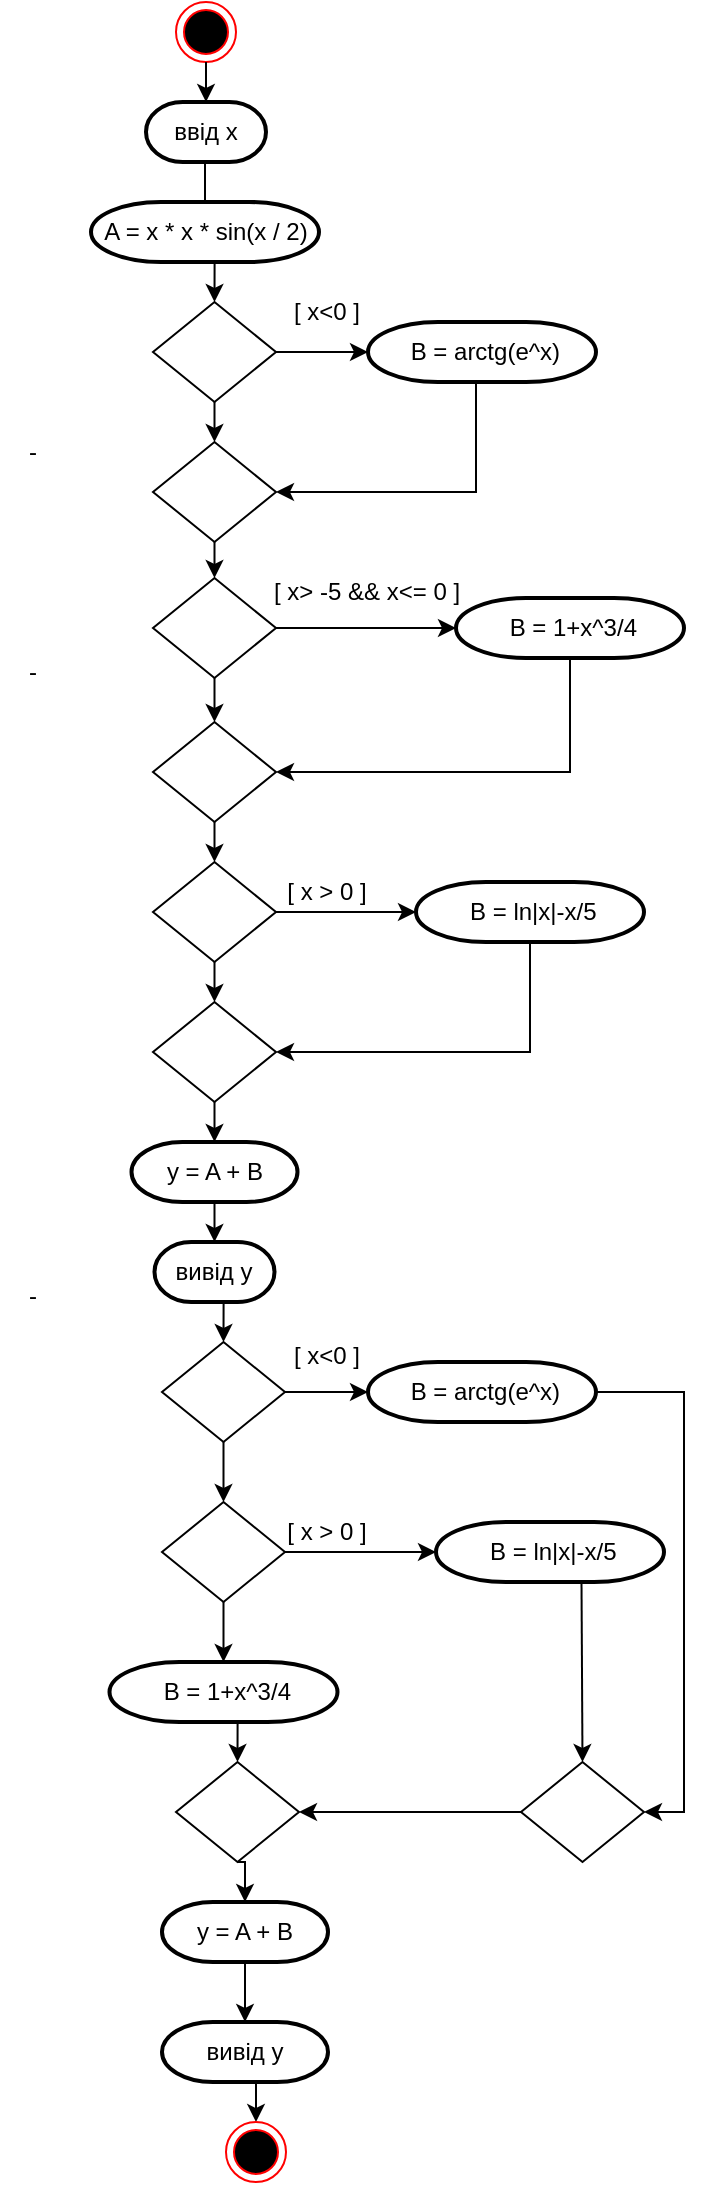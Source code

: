 <mxfile version="24.7.5">
  <diagram id="C5RBs43oDa-KdzZeNtuy" name="Page-1">
    <mxGraphModel dx="624" dy="1790" grid="1" gridSize="10" guides="1" tooltips="1" connect="1" arrows="1" fold="1" page="1" pageScale="1" pageWidth="827" pageHeight="1169" math="0" shadow="0">
      <root>
        <mxCell id="WIyWlLk6GJQsqaUBKTNV-0" />
        <mxCell id="WIyWlLk6GJQsqaUBKTNV-1" parent="WIyWlLk6GJQsqaUBKTNV-0" />
        <mxCell id="gOm9M10wizrIDPV8sYjz-1" value="" style="endArrow=none;html=1;rounded=0;" parent="WIyWlLk6GJQsqaUBKTNV-1" edge="1">
          <mxGeometry width="50" height="50" relative="1" as="geometry">
            <mxPoint x="404.5" y="-50" as="sourcePoint" />
            <mxPoint x="404.5" y="-80" as="targetPoint" />
          </mxGeometry>
        </mxCell>
        <mxCell id="O9bmTNxPJxb23fZadNko-15" style="edgeStyle=orthogonalEdgeStyle;rounded=0;orthogonalLoop=1;jettySize=auto;html=1;entryX=0.5;entryY=0;entryDx=0;entryDy=0;" edge="1" parent="WIyWlLk6GJQsqaUBKTNV-1" source="gOm9M10wizrIDPV8sYjz-5" target="O9bmTNxPJxb23fZadNko-14">
          <mxGeometry relative="1" as="geometry" />
        </mxCell>
        <mxCell id="gOm9M10wizrIDPV8sYjz-5" value="" style="rhombus;whiteSpace=wrap;html=1;" parent="WIyWlLk6GJQsqaUBKTNV-1" vertex="1">
          <mxGeometry x="378.5" width="61.5" height="50" as="geometry" />
        </mxCell>
        <mxCell id="gOm9M10wizrIDPV8sYjz-9" style="edgeStyle=orthogonalEdgeStyle;rounded=0;orthogonalLoop=1;jettySize=auto;html=1;exitX=0.5;exitY=1;exitDx=0;exitDy=0;" parent="WIyWlLk6GJQsqaUBKTNV-1" edge="1">
          <mxGeometry relative="1" as="geometry">
            <mxPoint x="550" y="130" as="sourcePoint" />
            <mxPoint x="550" y="130" as="targetPoint" />
          </mxGeometry>
        </mxCell>
        <mxCell id="gOm9M10wizrIDPV8sYjz-29" style="edgeStyle=orthogonalEdgeStyle;rounded=0;orthogonalLoop=1;jettySize=auto;html=1;exitX=0.5;exitY=1;exitDx=0;exitDy=0;" parent="WIyWlLk6GJQsqaUBKTNV-1" edge="1">
          <mxGeometry relative="1" as="geometry">
            <mxPoint x="550" y="245" as="sourcePoint" />
            <mxPoint x="550" y="245" as="targetPoint" />
          </mxGeometry>
        </mxCell>
        <mxCell id="gOm9M10wizrIDPV8sYjz-37" style="edgeStyle=orthogonalEdgeStyle;rounded=0;orthogonalLoop=1;jettySize=auto;html=1;exitX=0.5;exitY=1;exitDx=0;exitDy=0;" parent="WIyWlLk6GJQsqaUBKTNV-1" edge="1">
          <mxGeometry relative="1" as="geometry">
            <mxPoint x="550" y="245" as="sourcePoint" />
            <mxPoint x="550" y="245" as="targetPoint" />
          </mxGeometry>
        </mxCell>
        <mxCell id="gOm9M10wizrIDPV8sYjz-42" style="edgeStyle=orthogonalEdgeStyle;rounded=0;orthogonalLoop=1;jettySize=auto;html=1;exitX=0.5;exitY=1;exitDx=0;exitDy=0;" parent="WIyWlLk6GJQsqaUBKTNV-1" edge="1">
          <mxGeometry relative="1" as="geometry">
            <mxPoint x="550" y="360" as="sourcePoint" />
            <mxPoint x="550" y="360" as="targetPoint" />
          </mxGeometry>
        </mxCell>
        <mxCell id="gOm9M10wizrIDPV8sYjz-47" style="edgeStyle=orthogonalEdgeStyle;rounded=0;orthogonalLoop=1;jettySize=auto;html=1;exitX=0.5;exitY=1;exitDx=0;exitDy=0;" parent="WIyWlLk6GJQsqaUBKTNV-1" edge="1">
          <mxGeometry relative="1" as="geometry">
            <mxPoint x="549.5" y="360" as="sourcePoint" />
            <mxPoint x="549.5" y="360" as="targetPoint" />
          </mxGeometry>
        </mxCell>
        <mxCell id="gOm9M10wizrIDPV8sYjz-49" style="edgeStyle=orthogonalEdgeStyle;rounded=0;orthogonalLoop=1;jettySize=auto;html=1;exitX=0.5;exitY=1;exitDx=0;exitDy=0;" parent="WIyWlLk6GJQsqaUBKTNV-1" edge="1">
          <mxGeometry relative="1" as="geometry">
            <mxPoint x="549.5" y="360" as="sourcePoint" />
            <mxPoint x="549.5" y="360" as="targetPoint" />
          </mxGeometry>
        </mxCell>
        <mxCell id="gOm9M10wizrIDPV8sYjz-58" value="-" style="text;html=1;align=center;verticalAlign=middle;resizable=0;points=[];autosize=1;strokeColor=none;fillColor=none;" parent="WIyWlLk6GJQsqaUBKTNV-1" vertex="1">
          <mxGeometry x="302.5" y="170" width="30" height="30" as="geometry" />
        </mxCell>
        <mxCell id="gOm9M10wizrIDPV8sYjz-59" value="-" style="text;html=1;align=center;verticalAlign=middle;resizable=0;points=[];autosize=1;strokeColor=none;fillColor=none;" parent="WIyWlLk6GJQsqaUBKTNV-1" vertex="1">
          <mxGeometry x="302.5" y="60" width="30" height="30" as="geometry" />
        </mxCell>
        <mxCell id="gOm9M10wizrIDPV8sYjz-80" value="-" style="text;html=1;align=center;verticalAlign=middle;resizable=0;points=[];autosize=1;strokeColor=none;fillColor=none;" parent="WIyWlLk6GJQsqaUBKTNV-1" vertex="1">
          <mxGeometry x="302.5" y="482" width="30" height="30" as="geometry" />
        </mxCell>
        <mxCell id="O9bmTNxPJxb23fZadNko-0" value="" style="ellipse;html=1;shape=endState;fillColor=#000000;strokeColor=#ff0000;" vertex="1" parent="WIyWlLk6GJQsqaUBKTNV-1">
          <mxGeometry x="390" y="-150" width="30" height="30" as="geometry" />
        </mxCell>
        <mxCell id="O9bmTNxPJxb23fZadNko-42" style="edgeStyle=orthogonalEdgeStyle;rounded=0;orthogonalLoop=1;jettySize=auto;html=1;exitX=0.5;exitY=1;exitDx=0;exitDy=0;exitPerimeter=0;entryX=0.5;entryY=0;entryDx=0;entryDy=0;" edge="1" parent="WIyWlLk6GJQsqaUBKTNV-1" source="O9bmTNxPJxb23fZadNko-2" target="O9bmTNxPJxb23fZadNko-39">
          <mxGeometry relative="1" as="geometry" />
        </mxCell>
        <mxCell id="O9bmTNxPJxb23fZadNko-2" value="вивід y" style="strokeWidth=2;html=1;shape=mxgraph.flowchart.terminator;whiteSpace=wrap;" vertex="1" parent="WIyWlLk6GJQsqaUBKTNV-1">
          <mxGeometry x="379.25" y="470" width="60" height="30" as="geometry" />
        </mxCell>
        <mxCell id="O9bmTNxPJxb23fZadNko-6" style="edgeStyle=orthogonalEdgeStyle;rounded=0;orthogonalLoop=1;jettySize=auto;html=1;exitX=0.5;exitY=1;exitDx=0;exitDy=0;exitPerimeter=0;entryX=0.5;entryY=0;entryDx=0;entryDy=0;" edge="1" parent="WIyWlLk6GJQsqaUBKTNV-1" source="O9bmTNxPJxb23fZadNko-5" target="gOm9M10wizrIDPV8sYjz-5">
          <mxGeometry relative="1" as="geometry" />
        </mxCell>
        <mxCell id="O9bmTNxPJxb23fZadNko-5" value="A = x * x * sin(x / 2)" style="strokeWidth=2;html=1;shape=mxgraph.flowchart.terminator;whiteSpace=wrap;" vertex="1" parent="WIyWlLk6GJQsqaUBKTNV-1">
          <mxGeometry x="347.5" y="-50" width="114" height="30" as="geometry" />
        </mxCell>
        <mxCell id="O9bmTNxPJxb23fZadNko-9" value="[ x&amp;lt;0 ]" style="text;html=1;align=center;verticalAlign=middle;resizable=0;points=[];autosize=1;strokeColor=none;fillColor=none;" vertex="1" parent="WIyWlLk6GJQsqaUBKTNV-1">
          <mxGeometry x="435" y="-10" width="60" height="30" as="geometry" />
        </mxCell>
        <mxCell id="O9bmTNxPJxb23fZadNko-16" style="edgeStyle=orthogonalEdgeStyle;rounded=0;orthogonalLoop=1;jettySize=auto;html=1;entryX=1;entryY=0.5;entryDx=0;entryDy=0;" edge="1" parent="WIyWlLk6GJQsqaUBKTNV-1" source="O9bmTNxPJxb23fZadNko-12" target="O9bmTNxPJxb23fZadNko-14">
          <mxGeometry relative="1" as="geometry">
            <mxPoint x="500" y="140" as="targetPoint" />
            <Array as="points">
              <mxPoint x="540" y="95" />
            </Array>
          </mxGeometry>
        </mxCell>
        <mxCell id="O9bmTNxPJxb23fZadNko-12" value="&amp;nbsp;B = arctg(e^x)" style="strokeWidth=2;html=1;shape=mxgraph.flowchart.terminator;whiteSpace=wrap;" vertex="1" parent="WIyWlLk6GJQsqaUBKTNV-1">
          <mxGeometry x="486" y="10" width="114" height="30" as="geometry" />
        </mxCell>
        <mxCell id="O9bmTNxPJxb23fZadNko-13" style="edgeStyle=orthogonalEdgeStyle;rounded=0;orthogonalLoop=1;jettySize=auto;html=1;entryX=0;entryY=0.5;entryDx=0;entryDy=0;entryPerimeter=0;" edge="1" parent="WIyWlLk6GJQsqaUBKTNV-1" source="gOm9M10wizrIDPV8sYjz-5" target="O9bmTNxPJxb23fZadNko-12">
          <mxGeometry relative="1" as="geometry" />
        </mxCell>
        <mxCell id="O9bmTNxPJxb23fZadNko-19" style="edgeStyle=orthogonalEdgeStyle;rounded=0;orthogonalLoop=1;jettySize=auto;html=1;exitX=0.5;exitY=1;exitDx=0;exitDy=0;entryX=0.5;entryY=0;entryDx=0;entryDy=0;" edge="1" parent="WIyWlLk6GJQsqaUBKTNV-1" source="O9bmTNxPJxb23fZadNko-14" target="O9bmTNxPJxb23fZadNko-18">
          <mxGeometry relative="1" as="geometry" />
        </mxCell>
        <mxCell id="O9bmTNxPJxb23fZadNko-14" value="" style="rhombus;whiteSpace=wrap;html=1;" vertex="1" parent="WIyWlLk6GJQsqaUBKTNV-1">
          <mxGeometry x="378.5" y="70" width="61.5" height="50" as="geometry" />
        </mxCell>
        <mxCell id="O9bmTNxPJxb23fZadNko-24" style="edgeStyle=orthogonalEdgeStyle;rounded=0;orthogonalLoop=1;jettySize=auto;html=1;exitX=0.5;exitY=1;exitDx=0;exitDy=0;entryX=0.5;entryY=0;entryDx=0;entryDy=0;" edge="1" parent="WIyWlLk6GJQsqaUBKTNV-1" source="O9bmTNxPJxb23fZadNko-18" target="O9bmTNxPJxb23fZadNko-23">
          <mxGeometry relative="1" as="geometry" />
        </mxCell>
        <mxCell id="O9bmTNxPJxb23fZadNko-18" value="" style="rhombus;whiteSpace=wrap;html=1;" vertex="1" parent="WIyWlLk6GJQsqaUBKTNV-1">
          <mxGeometry x="378.5" y="138" width="61.5" height="50" as="geometry" />
        </mxCell>
        <mxCell id="O9bmTNxPJxb23fZadNko-25" style="edgeStyle=orthogonalEdgeStyle;rounded=0;orthogonalLoop=1;jettySize=auto;html=1;exitX=0.5;exitY=1;exitDx=0;exitDy=0;exitPerimeter=0;entryX=1;entryY=0.5;entryDx=0;entryDy=0;" edge="1" parent="WIyWlLk6GJQsqaUBKTNV-1" source="O9bmTNxPJxb23fZadNko-20" target="O9bmTNxPJxb23fZadNko-23">
          <mxGeometry relative="1" as="geometry" />
        </mxCell>
        <mxCell id="O9bmTNxPJxb23fZadNko-20" value="&amp;nbsp;B = 1+x^3/4" style="strokeWidth=2;html=1;shape=mxgraph.flowchart.terminator;whiteSpace=wrap;" vertex="1" parent="WIyWlLk6GJQsqaUBKTNV-1">
          <mxGeometry x="530" y="148" width="114" height="30" as="geometry" />
        </mxCell>
        <mxCell id="O9bmTNxPJxb23fZadNko-21" style="edgeStyle=orthogonalEdgeStyle;rounded=0;orthogonalLoop=1;jettySize=auto;html=1;exitX=1;exitY=0.5;exitDx=0;exitDy=0;entryX=0;entryY=0.5;entryDx=0;entryDy=0;entryPerimeter=0;" edge="1" parent="WIyWlLk6GJQsqaUBKTNV-1" source="O9bmTNxPJxb23fZadNko-18" target="O9bmTNxPJxb23fZadNko-20">
          <mxGeometry relative="1" as="geometry" />
        </mxCell>
        <mxCell id="O9bmTNxPJxb23fZadNko-22" value="[ x&amp;gt; -5 &amp;amp;&amp;amp; x&amp;lt;= 0 ]" style="text;html=1;align=center;verticalAlign=middle;resizable=0;points=[];autosize=1;strokeColor=none;fillColor=none;" vertex="1" parent="WIyWlLk6GJQsqaUBKTNV-1">
          <mxGeometry x="425" y="130" width="120" height="30" as="geometry" />
        </mxCell>
        <mxCell id="O9bmTNxPJxb23fZadNko-28" style="edgeStyle=orthogonalEdgeStyle;rounded=0;orthogonalLoop=1;jettySize=auto;html=1;exitX=0.5;exitY=1;exitDx=0;exitDy=0;entryX=0.5;entryY=0;entryDx=0;entryDy=0;" edge="1" parent="WIyWlLk6GJQsqaUBKTNV-1" source="O9bmTNxPJxb23fZadNko-23" target="O9bmTNxPJxb23fZadNko-27">
          <mxGeometry relative="1" as="geometry" />
        </mxCell>
        <mxCell id="O9bmTNxPJxb23fZadNko-23" value="" style="rhombus;whiteSpace=wrap;html=1;" vertex="1" parent="WIyWlLk6GJQsqaUBKTNV-1">
          <mxGeometry x="378.5" y="210" width="61.5" height="50" as="geometry" />
        </mxCell>
        <mxCell id="O9bmTNxPJxb23fZadNko-26" value="[ x &amp;gt; 0 ]" style="text;html=1;align=center;verticalAlign=middle;resizable=0;points=[];autosize=1;strokeColor=none;fillColor=none;" vertex="1" parent="WIyWlLk6GJQsqaUBKTNV-1">
          <mxGeometry x="435" y="280" width="60" height="30" as="geometry" />
        </mxCell>
        <mxCell id="O9bmTNxPJxb23fZadNko-32" style="edgeStyle=orthogonalEdgeStyle;rounded=0;orthogonalLoop=1;jettySize=auto;html=1;exitX=0.5;exitY=1;exitDx=0;exitDy=0;entryX=0.5;entryY=0;entryDx=0;entryDy=0;" edge="1" parent="WIyWlLk6GJQsqaUBKTNV-1" source="O9bmTNxPJxb23fZadNko-27" target="O9bmTNxPJxb23fZadNko-31">
          <mxGeometry relative="1" as="geometry" />
        </mxCell>
        <mxCell id="O9bmTNxPJxb23fZadNko-27" value="" style="rhombus;whiteSpace=wrap;html=1;" vertex="1" parent="WIyWlLk6GJQsqaUBKTNV-1">
          <mxGeometry x="378.5" y="280" width="61.5" height="50" as="geometry" />
        </mxCell>
        <mxCell id="O9bmTNxPJxb23fZadNko-33" style="edgeStyle=orthogonalEdgeStyle;rounded=0;orthogonalLoop=1;jettySize=auto;html=1;exitX=0.5;exitY=1;exitDx=0;exitDy=0;exitPerimeter=0;entryX=1;entryY=0.5;entryDx=0;entryDy=0;" edge="1" parent="WIyWlLk6GJQsqaUBKTNV-1" source="O9bmTNxPJxb23fZadNko-29" target="O9bmTNxPJxb23fZadNko-31">
          <mxGeometry relative="1" as="geometry" />
        </mxCell>
        <mxCell id="O9bmTNxPJxb23fZadNko-29" value="&amp;nbsp;B = ln|x|-x/5" style="strokeWidth=2;html=1;shape=mxgraph.flowchart.terminator;whiteSpace=wrap;" vertex="1" parent="WIyWlLk6GJQsqaUBKTNV-1">
          <mxGeometry x="510" y="290" width="114" height="30" as="geometry" />
        </mxCell>
        <mxCell id="O9bmTNxPJxb23fZadNko-30" style="edgeStyle=orthogonalEdgeStyle;rounded=0;orthogonalLoop=1;jettySize=auto;html=1;exitX=1;exitY=0.5;exitDx=0;exitDy=0;entryX=0;entryY=0.5;entryDx=0;entryDy=0;entryPerimeter=0;" edge="1" parent="WIyWlLk6GJQsqaUBKTNV-1" source="O9bmTNxPJxb23fZadNko-27" target="O9bmTNxPJxb23fZadNko-29">
          <mxGeometry relative="1" as="geometry" />
        </mxCell>
        <mxCell id="O9bmTNxPJxb23fZadNko-31" value="" style="rhombus;whiteSpace=wrap;html=1;" vertex="1" parent="WIyWlLk6GJQsqaUBKTNV-1">
          <mxGeometry x="378.5" y="350" width="61.5" height="50" as="geometry" />
        </mxCell>
        <mxCell id="O9bmTNxPJxb23fZadNko-34" value="y = A + B" style="strokeWidth=2;html=1;shape=mxgraph.flowchart.terminator;whiteSpace=wrap;" vertex="1" parent="WIyWlLk6GJQsqaUBKTNV-1">
          <mxGeometry x="367.75" y="420" width="83" height="30" as="geometry" />
        </mxCell>
        <mxCell id="O9bmTNxPJxb23fZadNko-35" style="edgeStyle=orthogonalEdgeStyle;rounded=0;orthogonalLoop=1;jettySize=auto;html=1;exitX=0.5;exitY=1;exitDx=0;exitDy=0;entryX=0.5;entryY=0;entryDx=0;entryDy=0;entryPerimeter=0;" edge="1" parent="WIyWlLk6GJQsqaUBKTNV-1" source="O9bmTNxPJxb23fZadNko-31" target="O9bmTNxPJxb23fZadNko-34">
          <mxGeometry relative="1" as="geometry" />
        </mxCell>
        <mxCell id="O9bmTNxPJxb23fZadNko-36" value="ввід х" style="strokeWidth=2;html=1;shape=mxgraph.flowchart.terminator;whiteSpace=wrap;" vertex="1" parent="WIyWlLk6GJQsqaUBKTNV-1">
          <mxGeometry x="375" y="-100" width="60" height="30" as="geometry" />
        </mxCell>
        <mxCell id="O9bmTNxPJxb23fZadNko-37" style="edgeStyle=orthogonalEdgeStyle;rounded=0;orthogonalLoop=1;jettySize=auto;html=1;exitX=0.5;exitY=1;exitDx=0;exitDy=0;entryX=0.5;entryY=0;entryDx=0;entryDy=0;entryPerimeter=0;" edge="1" parent="WIyWlLk6GJQsqaUBKTNV-1" source="O9bmTNxPJxb23fZadNko-0" target="O9bmTNxPJxb23fZadNko-36">
          <mxGeometry relative="1" as="geometry" />
        </mxCell>
        <mxCell id="O9bmTNxPJxb23fZadNko-38" style="edgeStyle=orthogonalEdgeStyle;rounded=0;orthogonalLoop=1;jettySize=auto;html=1;exitX=0.5;exitY=1;exitDx=0;exitDy=0;exitPerimeter=0;entryX=0.5;entryY=0;entryDx=0;entryDy=0;entryPerimeter=0;" edge="1" parent="WIyWlLk6GJQsqaUBKTNV-1" source="O9bmTNxPJxb23fZadNko-34" target="O9bmTNxPJxb23fZadNko-2">
          <mxGeometry relative="1" as="geometry" />
        </mxCell>
        <mxCell id="O9bmTNxPJxb23fZadNko-43" style="edgeStyle=orthogonalEdgeStyle;rounded=0;orthogonalLoop=1;jettySize=auto;html=1;exitX=0.5;exitY=1;exitDx=0;exitDy=0;entryX=0.5;entryY=0;entryDx=0;entryDy=0;" edge="1" parent="WIyWlLk6GJQsqaUBKTNV-1" source="O9bmTNxPJxb23fZadNko-39" target="O9bmTNxPJxb23fZadNko-41">
          <mxGeometry relative="1" as="geometry" />
        </mxCell>
        <mxCell id="O9bmTNxPJxb23fZadNko-39" value="" style="rhombus;whiteSpace=wrap;html=1;" vertex="1" parent="WIyWlLk6GJQsqaUBKTNV-1">
          <mxGeometry x="383" y="520" width="61.5" height="50" as="geometry" />
        </mxCell>
        <mxCell id="O9bmTNxPJxb23fZadNko-41" value="" style="rhombus;whiteSpace=wrap;html=1;" vertex="1" parent="WIyWlLk6GJQsqaUBKTNV-1">
          <mxGeometry x="383" y="600" width="61.5" height="50" as="geometry" />
        </mxCell>
        <mxCell id="O9bmTNxPJxb23fZadNko-44" value="[ x&amp;lt;0 ]" style="text;html=1;align=center;verticalAlign=middle;resizable=0;points=[];autosize=1;strokeColor=none;fillColor=none;" vertex="1" parent="WIyWlLk6GJQsqaUBKTNV-1">
          <mxGeometry x="435" y="512" width="60" height="30" as="geometry" />
        </mxCell>
        <mxCell id="O9bmTNxPJxb23fZadNko-57" style="edgeStyle=orthogonalEdgeStyle;rounded=0;orthogonalLoop=1;jettySize=auto;html=1;exitX=1;exitY=0.5;exitDx=0;exitDy=0;exitPerimeter=0;entryX=1;entryY=0.5;entryDx=0;entryDy=0;" edge="1" parent="WIyWlLk6GJQsqaUBKTNV-1" source="O9bmTNxPJxb23fZadNko-45" target="O9bmTNxPJxb23fZadNko-54">
          <mxGeometry relative="1" as="geometry" />
        </mxCell>
        <mxCell id="O9bmTNxPJxb23fZadNko-45" value="&amp;nbsp;B = arctg(e^x)" style="strokeWidth=2;html=1;shape=mxgraph.flowchart.terminator;whiteSpace=wrap;" vertex="1" parent="WIyWlLk6GJQsqaUBKTNV-1">
          <mxGeometry x="486" y="530" width="114" height="30" as="geometry" />
        </mxCell>
        <mxCell id="O9bmTNxPJxb23fZadNko-47" style="edgeStyle=orthogonalEdgeStyle;rounded=0;orthogonalLoop=1;jettySize=auto;html=1;exitX=1;exitY=0.5;exitDx=0;exitDy=0;entryX=0;entryY=0.5;entryDx=0;entryDy=0;entryPerimeter=0;" edge="1" parent="WIyWlLk6GJQsqaUBKTNV-1" source="O9bmTNxPJxb23fZadNko-39" target="O9bmTNxPJxb23fZadNko-45">
          <mxGeometry relative="1" as="geometry" />
        </mxCell>
        <mxCell id="O9bmTNxPJxb23fZadNko-49" value="[ x &amp;gt; 0 ]" style="text;html=1;align=center;verticalAlign=middle;resizable=0;points=[];autosize=1;strokeColor=none;fillColor=none;" vertex="1" parent="WIyWlLk6GJQsqaUBKTNV-1">
          <mxGeometry x="435" y="600" width="60" height="30" as="geometry" />
        </mxCell>
        <mxCell id="O9bmTNxPJxb23fZadNko-65" style="edgeStyle=orthogonalEdgeStyle;rounded=0;orthogonalLoop=1;jettySize=auto;html=1;exitX=0.5;exitY=1;exitDx=0;exitDy=0;exitPerimeter=0;entryX=0.5;entryY=0;entryDx=0;entryDy=0;" edge="1" parent="WIyWlLk6GJQsqaUBKTNV-1" target="O9bmTNxPJxb23fZadNko-54">
          <mxGeometry relative="1" as="geometry">
            <mxPoint x="592.75" y="720" as="targetPoint" />
            <mxPoint x="592.75" y="640" as="sourcePoint" />
          </mxGeometry>
        </mxCell>
        <mxCell id="O9bmTNxPJxb23fZadNko-50" value="&amp;nbsp;B = ln|x|-x/5" style="strokeWidth=2;html=1;shape=mxgraph.flowchart.terminator;whiteSpace=wrap;" vertex="1" parent="WIyWlLk6GJQsqaUBKTNV-1">
          <mxGeometry x="520" y="610" width="114" height="30" as="geometry" />
        </mxCell>
        <mxCell id="O9bmTNxPJxb23fZadNko-51" style="edgeStyle=orthogonalEdgeStyle;rounded=0;orthogonalLoop=1;jettySize=auto;html=1;exitX=1;exitY=0.5;exitDx=0;exitDy=0;entryX=0;entryY=0.5;entryDx=0;entryDy=0;entryPerimeter=0;" edge="1" parent="WIyWlLk6GJQsqaUBKTNV-1" source="O9bmTNxPJxb23fZadNko-41" target="O9bmTNxPJxb23fZadNko-50">
          <mxGeometry relative="1" as="geometry" />
        </mxCell>
        <mxCell id="O9bmTNxPJxb23fZadNko-56" style="edgeStyle=orthogonalEdgeStyle;rounded=0;orthogonalLoop=1;jettySize=auto;html=1;exitX=0.5;exitY=1;exitDx=0;exitDy=0;exitPerimeter=0;entryX=0.5;entryY=0;entryDx=0;entryDy=0;" edge="1" parent="WIyWlLk6GJQsqaUBKTNV-1" source="O9bmTNxPJxb23fZadNko-52" target="O9bmTNxPJxb23fZadNko-55">
          <mxGeometry relative="1" as="geometry" />
        </mxCell>
        <mxCell id="O9bmTNxPJxb23fZadNko-52" value="&amp;nbsp;B = 1+x^3/4" style="strokeWidth=2;html=1;shape=mxgraph.flowchart.terminator;whiteSpace=wrap;" vertex="1" parent="WIyWlLk6GJQsqaUBKTNV-1">
          <mxGeometry x="356.75" y="680" width="114" height="30" as="geometry" />
        </mxCell>
        <mxCell id="O9bmTNxPJxb23fZadNko-53" style="edgeStyle=orthogonalEdgeStyle;rounded=0;orthogonalLoop=1;jettySize=auto;html=1;exitX=0.5;exitY=1;exitDx=0;exitDy=0;entryX=0.5;entryY=0;entryDx=0;entryDy=0;entryPerimeter=0;" edge="1" parent="WIyWlLk6GJQsqaUBKTNV-1" source="O9bmTNxPJxb23fZadNko-41" target="O9bmTNxPJxb23fZadNko-52">
          <mxGeometry relative="1" as="geometry" />
        </mxCell>
        <mxCell id="O9bmTNxPJxb23fZadNko-66" value="" style="edgeStyle=orthogonalEdgeStyle;rounded=0;orthogonalLoop=1;jettySize=auto;html=1;" edge="1" parent="WIyWlLk6GJQsqaUBKTNV-1" source="O9bmTNxPJxb23fZadNko-54" target="O9bmTNxPJxb23fZadNko-55">
          <mxGeometry relative="1" as="geometry" />
        </mxCell>
        <mxCell id="O9bmTNxPJxb23fZadNko-54" value="" style="rhombus;whiteSpace=wrap;html=1;" vertex="1" parent="WIyWlLk6GJQsqaUBKTNV-1">
          <mxGeometry x="562.5" y="730" width="61.5" height="50" as="geometry" />
        </mxCell>
        <mxCell id="O9bmTNxPJxb23fZadNko-74" style="edgeStyle=orthogonalEdgeStyle;rounded=0;orthogonalLoop=1;jettySize=auto;html=1;exitX=0.5;exitY=1;exitDx=0;exitDy=0;entryX=0.5;entryY=0;entryDx=0;entryDy=0;entryPerimeter=0;" edge="1" parent="WIyWlLk6GJQsqaUBKTNV-1" source="O9bmTNxPJxb23fZadNko-55" target="O9bmTNxPJxb23fZadNko-67">
          <mxGeometry relative="1" as="geometry">
            <mxPoint x="421" y="790" as="targetPoint" />
          </mxGeometry>
        </mxCell>
        <mxCell id="O9bmTNxPJxb23fZadNko-55" value="" style="rhombus;whiteSpace=wrap;html=1;" vertex="1" parent="WIyWlLk6GJQsqaUBKTNV-1">
          <mxGeometry x="390" y="730" width="61.5" height="50" as="geometry" />
        </mxCell>
        <mxCell id="O9bmTNxPJxb23fZadNko-67" value="y = A + B" style="strokeWidth=2;html=1;shape=mxgraph.flowchart.terminator;whiteSpace=wrap;" vertex="1" parent="WIyWlLk6GJQsqaUBKTNV-1">
          <mxGeometry x="383" y="800" width="83" height="30" as="geometry" />
        </mxCell>
        <mxCell id="O9bmTNxPJxb23fZadNko-71" style="edgeStyle=orthogonalEdgeStyle;rounded=0;orthogonalLoop=1;jettySize=auto;html=1;exitX=0.5;exitY=1;exitDx=0;exitDy=0;exitPerimeter=0;entryX=0.5;entryY=0;entryDx=0;entryDy=0;" edge="1" parent="WIyWlLk6GJQsqaUBKTNV-1" source="O9bmTNxPJxb23fZadNko-68" target="O9bmTNxPJxb23fZadNko-69">
          <mxGeometry relative="1" as="geometry" />
        </mxCell>
        <mxCell id="O9bmTNxPJxb23fZadNko-68" value="вивід y" style="strokeWidth=2;html=1;shape=mxgraph.flowchart.terminator;whiteSpace=wrap;" vertex="1" parent="WIyWlLk6GJQsqaUBKTNV-1">
          <mxGeometry x="383" y="860" width="83" height="30" as="geometry" />
        </mxCell>
        <mxCell id="O9bmTNxPJxb23fZadNko-69" value="" style="ellipse;html=1;shape=endState;fillColor=#000000;strokeColor=#ff0000;" vertex="1" parent="WIyWlLk6GJQsqaUBKTNV-1">
          <mxGeometry x="415" y="910" width="30" height="30" as="geometry" />
        </mxCell>
        <mxCell id="O9bmTNxPJxb23fZadNko-72" style="edgeStyle=orthogonalEdgeStyle;rounded=0;orthogonalLoop=1;jettySize=auto;html=1;exitX=0.5;exitY=1;exitDx=0;exitDy=0;exitPerimeter=0;entryX=0.5;entryY=0;entryDx=0;entryDy=0;entryPerimeter=0;" edge="1" parent="WIyWlLk6GJQsqaUBKTNV-1" source="O9bmTNxPJxb23fZadNko-67" target="O9bmTNxPJxb23fZadNko-68">
          <mxGeometry relative="1" as="geometry" />
        </mxCell>
      </root>
    </mxGraphModel>
  </diagram>
</mxfile>
